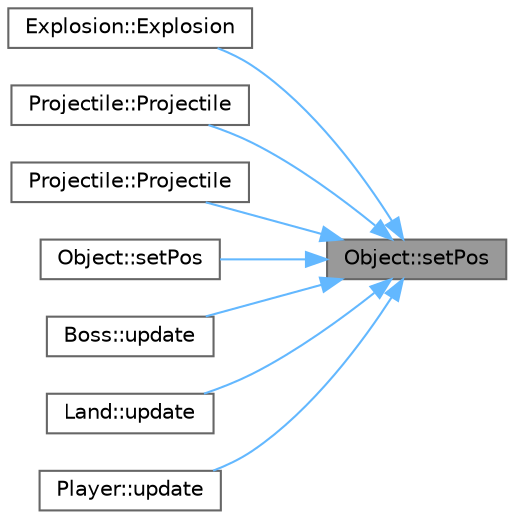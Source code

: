 digraph "Object::setPos"
{
 // LATEX_PDF_SIZE
  bgcolor="transparent";
  edge [fontname=Helvetica,fontsize=10,labelfontname=Helvetica,labelfontsize=10];
  node [fontname=Helvetica,fontsize=10,shape=box,height=0.2,width=0.4];
  rankdir="RL";
  Node1 [id="Node000001",label="Object::setPos",height=0.2,width=0.4,color="gray40", fillcolor="grey60", style="filled", fontcolor="black",tooltip=" "];
  Node1 -> Node2 [id="edge1_Node000001_Node000002",dir="back",color="steelblue1",style="solid",tooltip=" "];
  Node2 [id="Node000002",label="Explosion::Explosion",height=0.2,width=0.4,color="grey40", fillcolor="white", style="filled",URL="$class_explosion.html#a20ce9356345c4dd4836db4d0507a1188",tooltip=" "];
  Node1 -> Node3 [id="edge2_Node000001_Node000003",dir="back",color="steelblue1",style="solid",tooltip=" "];
  Node3 [id="Node000003",label="Projectile::Projectile",height=0.2,width=0.4,color="grey40", fillcolor="white", style="filled",URL="$class_projectile.html#a005d9ba37047b1343fb1c59f5efdde0a",tooltip=" "];
  Node1 -> Node4 [id="edge3_Node000001_Node000004",dir="back",color="steelblue1",style="solid",tooltip=" "];
  Node4 [id="Node000004",label="Projectile::Projectile",height=0.2,width=0.4,color="grey40", fillcolor="white", style="filled",URL="$class_projectile.html#a94414bd806656a4a60abf0cf5162d579",tooltip=" "];
  Node1 -> Node5 [id="edge4_Node000001_Node000005",dir="back",color="steelblue1",style="solid",tooltip=" "];
  Node5 [id="Node000005",label="Object::setPos",height=0.2,width=0.4,color="grey40", fillcolor="white", style="filled",URL="$class_object.html#a786fdbe5c0121bd8d1af5240d825b59b",tooltip=" "];
  Node1 -> Node6 [id="edge5_Node000001_Node000006",dir="back",color="steelblue1",style="solid",tooltip=" "];
  Node6 [id="Node000006",label="Boss::update",height=0.2,width=0.4,color="grey40", fillcolor="white", style="filled",URL="$class_boss.html#aacbf018ecb6dff0260e2020eee7a8b69",tooltip=" "];
  Node1 -> Node7 [id="edge6_Node000001_Node000007",dir="back",color="steelblue1",style="solid",tooltip=" "];
  Node7 [id="Node000007",label="Land::update",height=0.2,width=0.4,color="grey40", fillcolor="white", style="filled",URL="$class_land.html#a82f318af9a42680b029b77966ad79459",tooltip=" "];
  Node1 -> Node8 [id="edge7_Node000001_Node000008",dir="back",color="steelblue1",style="solid",tooltip=" "];
  Node8 [id="Node000008",label="Player::update",height=0.2,width=0.4,color="grey40", fillcolor="white", style="filled",URL="$class_player.html#ad3db15013054f56d7bd5697526a65078",tooltip="Updates the player."];
}
